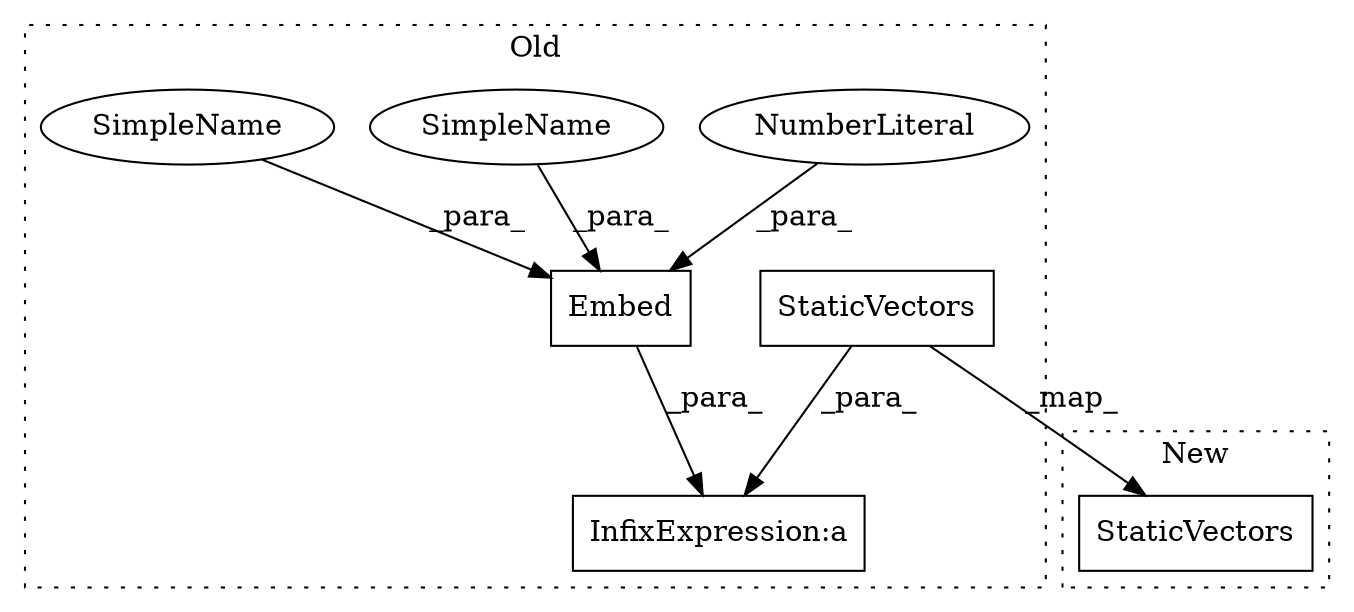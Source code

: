 digraph G {
subgraph cluster0 {
1 [label="StaticVectors" a="32" s="6348,6372" l="14,1" shape="box"];
3 [label="InfixExpression:a" a="27" s="6373" l="3" shape="box"];
4 [label="Embed" a="32" s="6376,6398" l="6,1" shape="box"];
5 [label="NumberLiteral" a="34" s="6394" l="4" shape="ellipse"];
6 [label="SimpleName" a="42" s="6382" l="5" shape="ellipse"];
7 [label="SimpleName" a="42" s="6388" l="5" shape="ellipse"];
label = "Old";
style="dotted";
}
subgraph cluster1 {
2 [label="StaticVectors" a="32" s="6315,6339" l="14,1" shape="box"];
label = "New";
style="dotted";
}
1 -> 2 [label="_map_"];
1 -> 3 [label="_para_"];
4 -> 3 [label="_para_"];
5 -> 4 [label="_para_"];
6 -> 4 [label="_para_"];
7 -> 4 [label="_para_"];
}